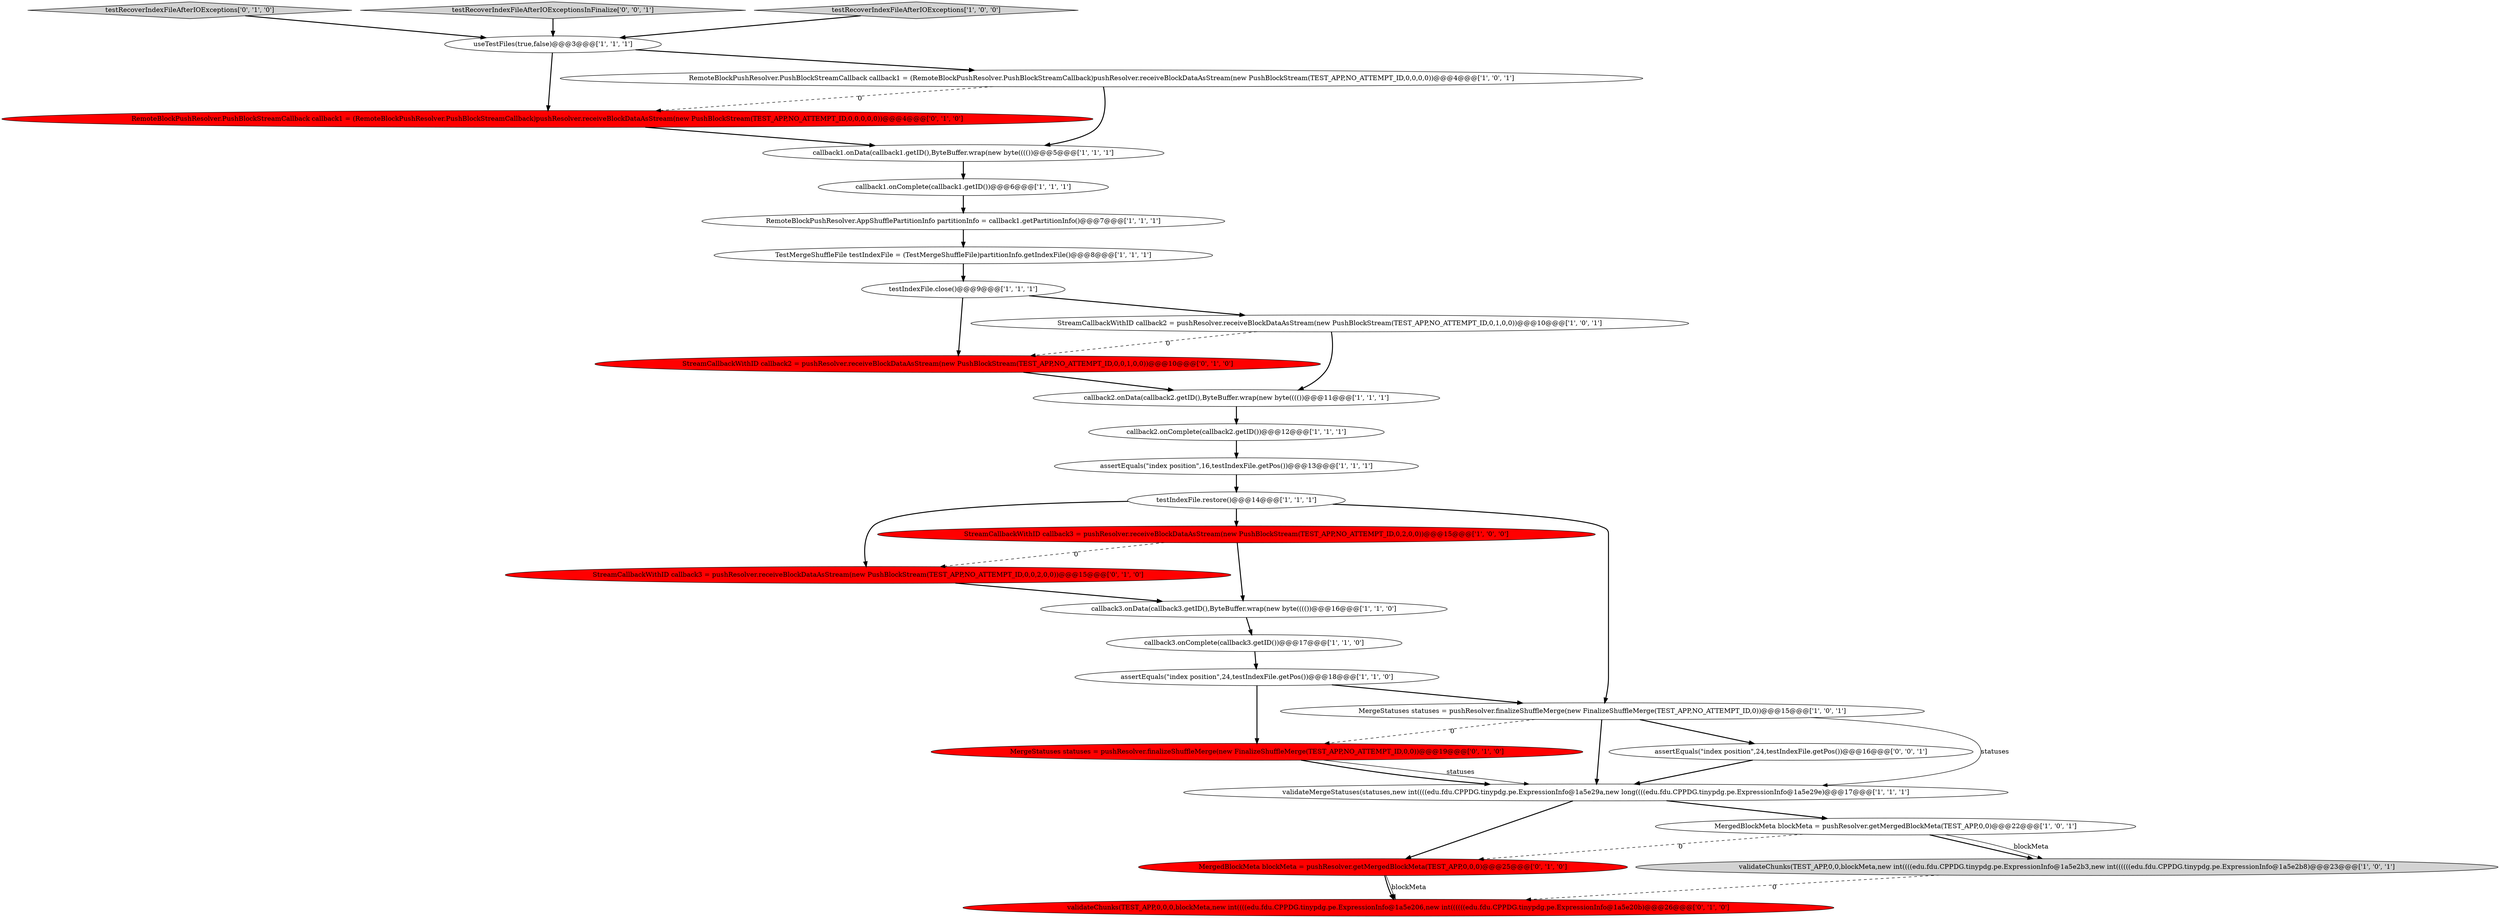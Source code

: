 digraph {
21 [style = filled, label = "testRecoverIndexFileAfterIOExceptions['0', '1', '0']", fillcolor = lightgray, shape = diamond image = "AAA0AAABBB2BBB"];
23 [style = filled, label = "MergedBlockMeta blockMeta = pushResolver.getMergedBlockMeta(TEST_APP,0,0,0)@@@25@@@['0', '1', '0']", fillcolor = red, shape = ellipse image = "AAA1AAABBB2BBB"];
15 [style = filled, label = "StreamCallbackWithID callback3 = pushResolver.receiveBlockDataAsStream(new PushBlockStream(TEST_APP,NO_ATTEMPT_ID,0,2,0,0))@@@15@@@['1', '0', '0']", fillcolor = red, shape = ellipse image = "AAA1AAABBB1BBB"];
6 [style = filled, label = "assertEquals(\"index position\",24,testIndexFile.getPos())@@@18@@@['1', '1', '0']", fillcolor = white, shape = ellipse image = "AAA0AAABBB1BBB"];
20 [style = filled, label = "RemoteBlockPushResolver.AppShufflePartitionInfo partitionInfo = callback1.getPartitionInfo()@@@7@@@['1', '1', '1']", fillcolor = white, shape = ellipse image = "AAA0AAABBB1BBB"];
18 [style = filled, label = "testIndexFile.restore()@@@14@@@['1', '1', '1']", fillcolor = white, shape = ellipse image = "AAA0AAABBB1BBB"];
9 [style = filled, label = "TestMergeShuffleFile testIndexFile = (TestMergeShuffleFile)partitionInfo.getIndexFile()@@@8@@@['1', '1', '1']", fillcolor = white, shape = ellipse image = "AAA0AAABBB1BBB"];
14 [style = filled, label = "MergeStatuses statuses = pushResolver.finalizeShuffleMerge(new FinalizeShuffleMerge(TEST_APP,NO_ATTEMPT_ID,0))@@@15@@@['1', '0', '1']", fillcolor = white, shape = ellipse image = "AAA0AAABBB1BBB"];
26 [style = filled, label = "StreamCallbackWithID callback3 = pushResolver.receiveBlockDataAsStream(new PushBlockStream(TEST_APP,NO_ATTEMPT_ID,0,0,2,0,0))@@@15@@@['0', '1', '0']", fillcolor = red, shape = ellipse image = "AAA1AAABBB2BBB"];
24 [style = filled, label = "RemoteBlockPushResolver.PushBlockStreamCallback callback1 = (RemoteBlockPushResolver.PushBlockStreamCallback)pushResolver.receiveBlockDataAsStream(new PushBlockStream(TEST_APP,NO_ATTEMPT_ID,0,0,0,0,0))@@@4@@@['0', '1', '0']", fillcolor = red, shape = ellipse image = "AAA1AAABBB2BBB"];
2 [style = filled, label = "MergedBlockMeta blockMeta = pushResolver.getMergedBlockMeta(TEST_APP,0,0)@@@22@@@['1', '0', '1']", fillcolor = white, shape = ellipse image = "AAA0AAABBB1BBB"];
4 [style = filled, label = "callback3.onComplete(callback3.getID())@@@17@@@['1', '1', '0']", fillcolor = white, shape = ellipse image = "AAA0AAABBB1BBB"];
29 [style = filled, label = "testRecoverIndexFileAfterIOExceptionsInFinalize['0', '0', '1']", fillcolor = lightgray, shape = diamond image = "AAA0AAABBB3BBB"];
25 [style = filled, label = "StreamCallbackWithID callback2 = pushResolver.receiveBlockDataAsStream(new PushBlockStream(TEST_APP,NO_ATTEMPT_ID,0,0,1,0,0))@@@10@@@['0', '1', '0']", fillcolor = red, shape = ellipse image = "AAA1AAABBB2BBB"];
7 [style = filled, label = "useTestFiles(true,false)@@@3@@@['1', '1', '1']", fillcolor = white, shape = ellipse image = "AAA0AAABBB1BBB"];
5 [style = filled, label = "callback3.onData(callback3.getID(),ByteBuffer.wrap(new byte(((())@@@16@@@['1', '1', '0']", fillcolor = white, shape = ellipse image = "AAA0AAABBB1BBB"];
12 [style = filled, label = "callback1.onData(callback1.getID(),ByteBuffer.wrap(new byte(((())@@@5@@@['1', '1', '1']", fillcolor = white, shape = ellipse image = "AAA0AAABBB1BBB"];
8 [style = filled, label = "assertEquals(\"index position\",16,testIndexFile.getPos())@@@13@@@['1', '1', '1']", fillcolor = white, shape = ellipse image = "AAA0AAABBB1BBB"];
13 [style = filled, label = "callback2.onData(callback2.getID(),ByteBuffer.wrap(new byte(((())@@@11@@@['1', '1', '1']", fillcolor = white, shape = ellipse image = "AAA0AAABBB1BBB"];
10 [style = filled, label = "StreamCallbackWithID callback2 = pushResolver.receiveBlockDataAsStream(new PushBlockStream(TEST_APP,NO_ATTEMPT_ID,0,1,0,0))@@@10@@@['1', '0', '1']", fillcolor = white, shape = ellipse image = "AAA0AAABBB1BBB"];
1 [style = filled, label = "callback1.onComplete(callback1.getID())@@@6@@@['1', '1', '1']", fillcolor = white, shape = ellipse image = "AAA0AAABBB1BBB"];
17 [style = filled, label = "validateChunks(TEST_APP,0,0,blockMeta,new int((((edu.fdu.CPPDG.tinypdg.pe.ExpressionInfo@1a5e2b3,new int((((((edu.fdu.CPPDG.tinypdg.pe.ExpressionInfo@1a5e2b8)@@@23@@@['1', '0', '1']", fillcolor = lightgray, shape = ellipse image = "AAA0AAABBB1BBB"];
22 [style = filled, label = "validateChunks(TEST_APP,0,0,0,blockMeta,new int((((edu.fdu.CPPDG.tinypdg.pe.ExpressionInfo@1a5e206,new int((((((edu.fdu.CPPDG.tinypdg.pe.ExpressionInfo@1a5e20b)@@@26@@@['0', '1', '0']", fillcolor = red, shape = ellipse image = "AAA1AAABBB2BBB"];
16 [style = filled, label = "callback2.onComplete(callback2.getID())@@@12@@@['1', '1', '1']", fillcolor = white, shape = ellipse image = "AAA0AAABBB1BBB"];
3 [style = filled, label = "testIndexFile.close()@@@9@@@['1', '1', '1']", fillcolor = white, shape = ellipse image = "AAA0AAABBB1BBB"];
19 [style = filled, label = "testRecoverIndexFileAfterIOExceptions['1', '0', '0']", fillcolor = lightgray, shape = diamond image = "AAA0AAABBB1BBB"];
28 [style = filled, label = "assertEquals(\"index position\",24,testIndexFile.getPos())@@@16@@@['0', '0', '1']", fillcolor = white, shape = ellipse image = "AAA0AAABBB3BBB"];
0 [style = filled, label = "RemoteBlockPushResolver.PushBlockStreamCallback callback1 = (RemoteBlockPushResolver.PushBlockStreamCallback)pushResolver.receiveBlockDataAsStream(new PushBlockStream(TEST_APP,NO_ATTEMPT_ID,0,0,0,0))@@@4@@@['1', '0', '1']", fillcolor = white, shape = ellipse image = "AAA0AAABBB1BBB"];
27 [style = filled, label = "MergeStatuses statuses = pushResolver.finalizeShuffleMerge(new FinalizeShuffleMerge(TEST_APP,NO_ATTEMPT_ID,0,0))@@@19@@@['0', '1', '0']", fillcolor = red, shape = ellipse image = "AAA1AAABBB2BBB"];
11 [style = filled, label = "validateMergeStatuses(statuses,new int((((edu.fdu.CPPDG.tinypdg.pe.ExpressionInfo@1a5e29a,new long((((edu.fdu.CPPDG.tinypdg.pe.ExpressionInfo@1a5e29e)@@@17@@@['1', '1', '1']", fillcolor = white, shape = ellipse image = "AAA0AAABBB1BBB"];
2->17 [style = bold, label=""];
2->23 [style = dashed, label="0"];
24->12 [style = bold, label=""];
27->11 [style = solid, label="statuses"];
16->8 [style = bold, label=""];
20->9 [style = bold, label=""];
4->6 [style = bold, label=""];
25->13 [style = bold, label=""];
3->25 [style = bold, label=""];
8->18 [style = bold, label=""];
26->5 [style = bold, label=""];
0->12 [style = bold, label=""];
28->11 [style = bold, label=""];
18->26 [style = bold, label=""];
18->15 [style = bold, label=""];
14->11 [style = solid, label="statuses"];
1->20 [style = bold, label=""];
14->28 [style = bold, label=""];
7->0 [style = bold, label=""];
23->22 [style = solid, label="blockMeta"];
12->1 [style = bold, label=""];
14->27 [style = dashed, label="0"];
13->16 [style = bold, label=""];
11->2 [style = bold, label=""];
15->5 [style = bold, label=""];
6->14 [style = bold, label=""];
3->10 [style = bold, label=""];
6->27 [style = bold, label=""];
7->24 [style = bold, label=""];
23->22 [style = bold, label=""];
27->11 [style = bold, label=""];
10->13 [style = bold, label=""];
2->17 [style = solid, label="blockMeta"];
5->4 [style = bold, label=""];
15->26 [style = dashed, label="0"];
0->24 [style = dashed, label="0"];
9->3 [style = bold, label=""];
21->7 [style = bold, label=""];
29->7 [style = bold, label=""];
14->11 [style = bold, label=""];
19->7 [style = bold, label=""];
11->23 [style = bold, label=""];
18->14 [style = bold, label=""];
10->25 [style = dashed, label="0"];
17->22 [style = dashed, label="0"];
}

